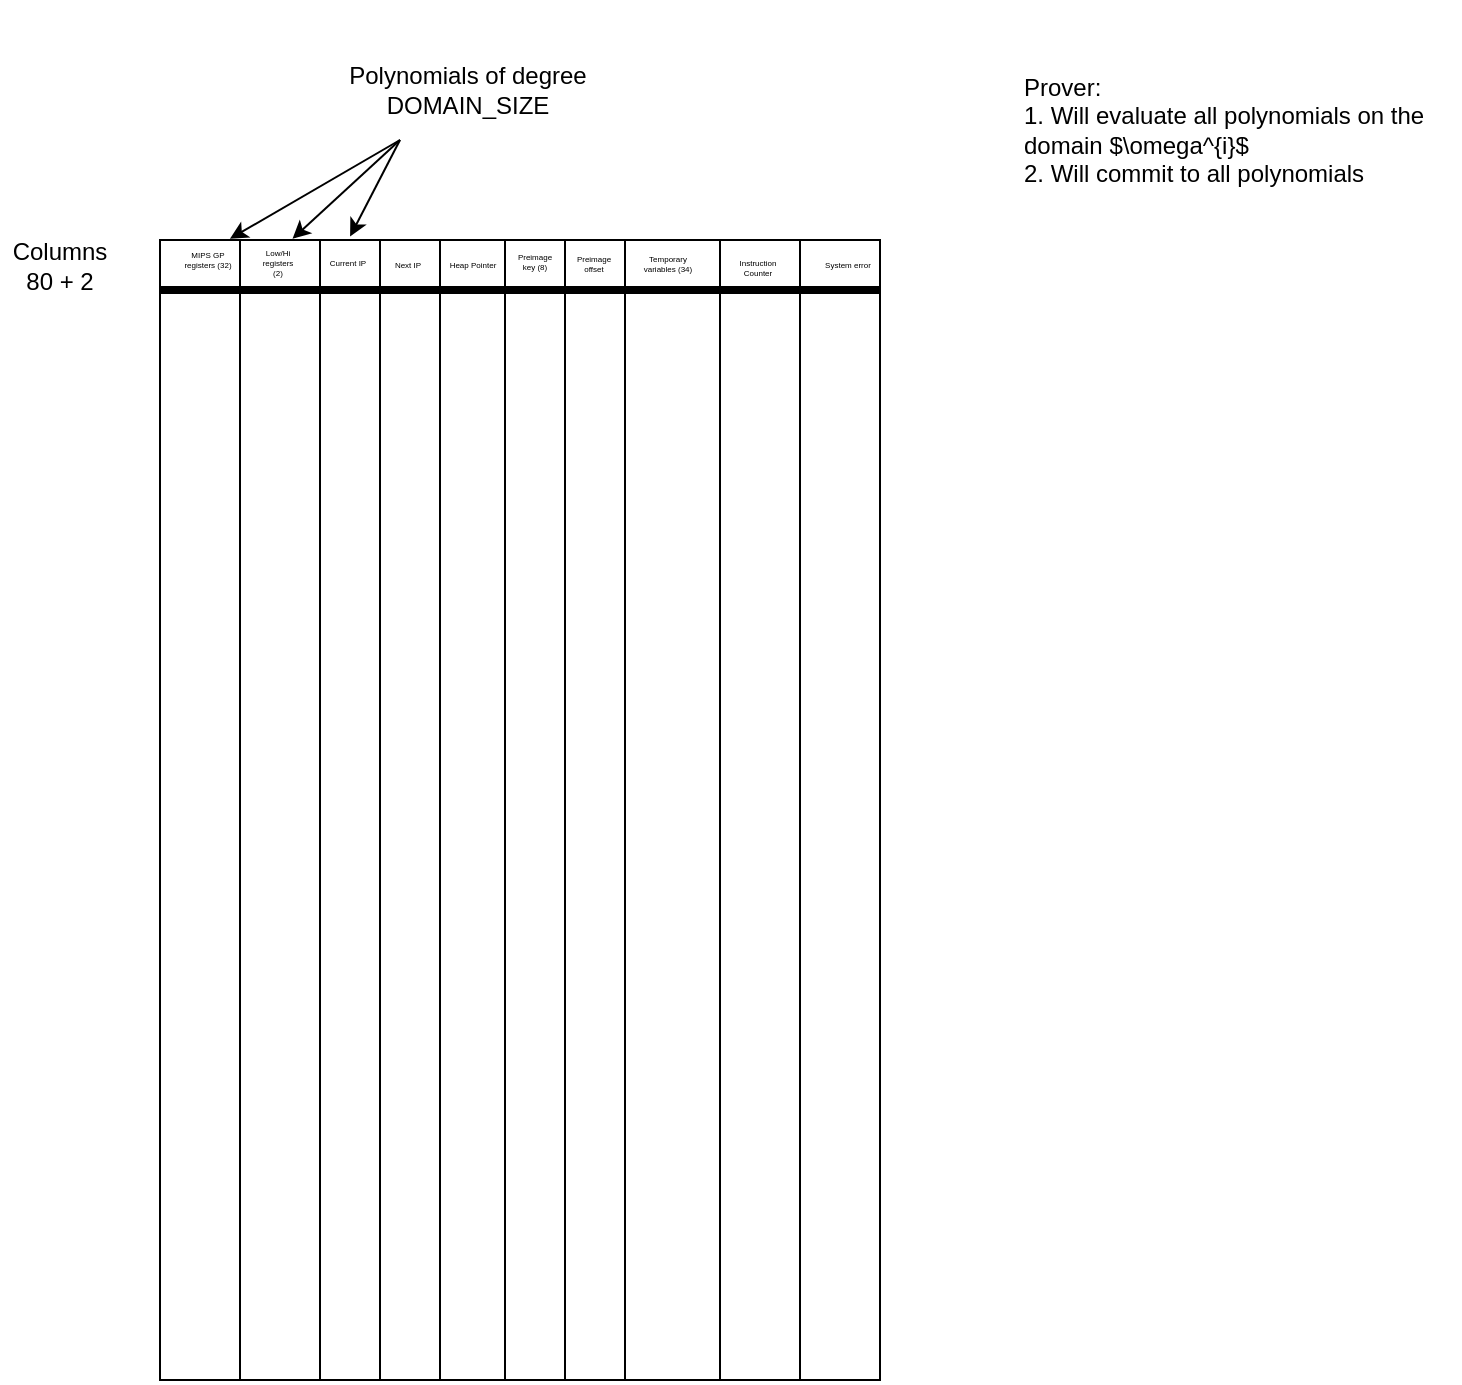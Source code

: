 <mxfile version="23.0.2" type="github">
  <diagram name="Page-1" id="kMYHpVpJY9JqcPuh49Y1">
    <mxGraphModel dx="574" dy="318" grid="1" gridSize="10" guides="1" tooltips="1" connect="1" arrows="1" fold="1" page="1" pageScale="1" pageWidth="850" pageHeight="1100" math="0" shadow="0">
      <root>
        <mxCell id="0" />
        <mxCell id="1" parent="0" />
        <mxCell id="3SwlQdrmeQlM3dl84obM-1" value="" style="rounded=0;whiteSpace=wrap;html=1;" parent="1" vertex="1">
          <mxGeometry x="140" y="140" width="360" height="570" as="geometry" />
        </mxCell>
        <mxCell id="3SwlQdrmeQlM3dl84obM-2" value="" style="endArrow=none;html=1;rounded=0;entryX=0.25;entryY=0;entryDx=0;entryDy=0;exitX=0.25;exitY=1;exitDx=0;exitDy=0;" parent="1" edge="1">
          <mxGeometry width="50" height="50" relative="1" as="geometry">
            <mxPoint x="180" y="710" as="sourcePoint" />
            <mxPoint x="180" y="140" as="targetPoint" />
            <Array as="points" />
          </mxGeometry>
        </mxCell>
        <mxCell id="3SwlQdrmeQlM3dl84obM-3" value="&lt;div style=&quot;font-size: 4px;&quot;&gt;MIPS GP registers (32)&lt;br style=&quot;font-size: 4px;&quot;&gt;&lt;/div&gt;" style="text;strokeColor=none;align=center;fillColor=none;html=1;verticalAlign=middle;whiteSpace=wrap;rounded=0;fontSize=4;" parent="1" vertex="1">
          <mxGeometry x="150" y="143.65" width="27.5" height="12.69" as="geometry" />
        </mxCell>
        <mxCell id="3SwlQdrmeQlM3dl84obM-4" value="" style="line;strokeWidth=4;html=1;perimeter=backbonePerimeter;points=[];outlineConnect=0;" parent="1" vertex="1">
          <mxGeometry x="140" y="160" width="360" height="10" as="geometry" />
        </mxCell>
        <mxCell id="3SwlQdrmeQlM3dl84obM-5" value="Columns 80 + 2" style="text;html=1;strokeColor=none;fillColor=none;align=center;verticalAlign=middle;whiteSpace=wrap;rounded=0;" parent="1" vertex="1">
          <mxGeometry x="60" y="138.17" width="60" height="30" as="geometry" />
        </mxCell>
        <mxCell id="3SwlQdrmeQlM3dl84obM-6" value="" style="endArrow=none;html=1;rounded=0;entryX=0.5;entryY=0;entryDx=0;entryDy=0;exitX=0.5;exitY=1;exitDx=0;exitDy=0;" parent="1" edge="1">
          <mxGeometry width="50" height="50" relative="1" as="geometry">
            <mxPoint x="220" y="710" as="sourcePoint" />
            <mxPoint x="220" y="140.0" as="targetPoint" />
            <Array as="points">
              <mxPoint x="220" y="150" />
            </Array>
          </mxGeometry>
        </mxCell>
        <mxCell id="3SwlQdrmeQlM3dl84obM-7" value="&lt;div style=&quot;font-size: 4px;&quot;&gt;Low/Hi registers (2)&lt;br style=&quot;font-size: 4px;&quot;&gt;&lt;/div&gt;" style="text;html=1;strokeColor=none;fillColor=none;align=center;verticalAlign=middle;whiteSpace=wrap;rounded=0;fontSize=4;" parent="1" vertex="1">
          <mxGeometry x="190" y="147.5" width="17.68" height="8.84" as="geometry" />
        </mxCell>
        <mxCell id="POlr-6bYtFFYUOJAmtRa-1" value="Current IP" style="text;html=1;strokeColor=none;fillColor=none;align=center;verticalAlign=middle;whiteSpace=wrap;rounded=0;fontSize=4;" parent="1" vertex="1">
          <mxGeometry x="220" y="147.5" width="27.68" height="8.84" as="geometry" />
        </mxCell>
        <mxCell id="POlr-6bYtFFYUOJAmtRa-2" value="Next IP" style="text;html=1;strokeColor=none;fillColor=none;align=center;verticalAlign=middle;whiteSpace=wrap;rounded=0;fontSize=4;" parent="1" vertex="1">
          <mxGeometry x="250" y="150" width="27.68" height="6.34" as="geometry" />
        </mxCell>
        <mxCell id="POlr-6bYtFFYUOJAmtRa-3" value="&lt;div&gt;Heap Pointer&lt;/div&gt;" style="text;html=1;strokeColor=none;fillColor=none;align=center;verticalAlign=middle;whiteSpace=wrap;rounded=0;fontSize=4;aspect=fixed;" parent="1" vertex="1">
          <mxGeometry x="280" y="145" width="32.5" height="16.25" as="geometry" />
        </mxCell>
        <mxCell id="POlr-6bYtFFYUOJAmtRa-4" value="" style="endArrow=none;html=1;rounded=0;entryX=0.5;entryY=0;entryDx=0;entryDy=0;exitX=0.5;exitY=1;exitDx=0;exitDy=0;" parent="1" edge="1">
          <mxGeometry width="50" height="50" relative="1" as="geometry">
            <mxPoint x="250" y="710" as="sourcePoint" />
            <mxPoint x="250" y="140.0" as="targetPoint" />
            <Array as="points">
              <mxPoint x="250" y="150" />
            </Array>
          </mxGeometry>
        </mxCell>
        <mxCell id="POlr-6bYtFFYUOJAmtRa-5" value="" style="endArrow=none;html=1;rounded=0;entryX=0.5;entryY=0;entryDx=0;entryDy=0;exitX=0.5;exitY=1;exitDx=0;exitDy=0;" parent="1" edge="1">
          <mxGeometry width="50" height="50" relative="1" as="geometry">
            <mxPoint x="280" y="710" as="sourcePoint" />
            <mxPoint x="280" y="140.0" as="targetPoint" />
            <Array as="points">
              <mxPoint x="280" y="150" />
            </Array>
          </mxGeometry>
        </mxCell>
        <mxCell id="POlr-6bYtFFYUOJAmtRa-7" value="" style="endArrow=none;html=1;rounded=0;entryX=0.25;entryY=0;entryDx=0;entryDy=0;exitX=0.25;exitY=1;exitDx=0;exitDy=0;" parent="1" edge="1">
          <mxGeometry width="50" height="50" relative="1" as="geometry">
            <mxPoint x="312.5" y="710" as="sourcePoint" />
            <mxPoint x="312.5" y="140" as="targetPoint" />
            <Array as="points" />
          </mxGeometry>
        </mxCell>
        <mxCell id="POlr-6bYtFFYUOJAmtRa-9" value="&lt;div&gt;Preimage key (8)&lt;/div&gt;" style="text;html=1;strokeColor=none;fillColor=none;align=center;verticalAlign=middle;whiteSpace=wrap;rounded=0;fontSize=4;" parent="1" vertex="1">
          <mxGeometry x="315" y="145" width="25" height="12.5" as="geometry" />
        </mxCell>
        <mxCell id="POlr-6bYtFFYUOJAmtRa-10" value="Preimage offset" style="text;html=1;strokeColor=none;fillColor=none;align=center;verticalAlign=middle;whiteSpace=wrap;rounded=0;fontSize=4;aspect=fixed;" parent="1" vertex="1">
          <mxGeometry x="342.5" y="145" width="27.5" height="13.75" as="geometry" />
        </mxCell>
        <mxCell id="POlr-6bYtFFYUOJAmtRa-11" value="" style="endArrow=none;html=1;rounded=0;entryX=0.25;entryY=0;entryDx=0;entryDy=0;exitX=0.25;exitY=1;exitDx=0;exitDy=0;" parent="1" edge="1">
          <mxGeometry width="50" height="50" relative="1" as="geometry">
            <mxPoint x="342.5" y="710" as="sourcePoint" />
            <mxPoint x="342.5" y="140" as="targetPoint" />
            <Array as="points" />
          </mxGeometry>
        </mxCell>
        <mxCell id="POlr-6bYtFFYUOJAmtRa-12" value="" style="endArrow=none;html=1;rounded=0;entryX=0.25;entryY=0;entryDx=0;entryDy=0;exitX=0.25;exitY=1;exitDx=0;exitDy=0;" parent="1" edge="1">
          <mxGeometry width="50" height="50" relative="1" as="geometry">
            <mxPoint x="372.5" y="710" as="sourcePoint" />
            <mxPoint x="372.5" y="140" as="targetPoint" />
            <Array as="points" />
          </mxGeometry>
        </mxCell>
        <mxCell id="POlr-6bYtFFYUOJAmtRa-13" value="Temporary variables (34)" style="text;html=1;strokeColor=none;fillColor=none;align=center;verticalAlign=middle;whiteSpace=wrap;rounded=0;fontSize=4;aspect=fixed;" parent="1" vertex="1">
          <mxGeometry x="380" y="145.05" width="27.5" height="13.75" as="geometry" />
        </mxCell>
        <mxCell id="POlr-6bYtFFYUOJAmtRa-14" value="" style="endArrow=none;html=1;rounded=0;entryX=0.25;entryY=0;entryDx=0;entryDy=0;exitX=0.25;exitY=1;exitDx=0;exitDy=0;" parent="1" edge="1">
          <mxGeometry width="50" height="50" relative="1" as="geometry">
            <mxPoint x="420" y="710" as="sourcePoint" />
            <mxPoint x="420" y="140" as="targetPoint" />
            <Array as="points">
              <mxPoint x="420" y="430" />
              <mxPoint x="420" y="290" />
            </Array>
          </mxGeometry>
        </mxCell>
        <mxCell id="POlr-6bYtFFYUOJAmtRa-24" value="" style="endArrow=classic;html=1;rounded=0;entryX=0.097;entryY=-0.001;entryDx=0;entryDy=0;entryPerimeter=0;" parent="1" target="3SwlQdrmeQlM3dl84obM-1" edge="1">
          <mxGeometry width="50" height="50" relative="1" as="geometry">
            <mxPoint x="260" y="90" as="sourcePoint" />
            <mxPoint x="360" y="180" as="targetPoint" />
          </mxGeometry>
        </mxCell>
        <mxCell id="POlr-6bYtFFYUOJAmtRa-25" value="" style="endArrow=classic;html=1;rounded=0;entryX=0.184;entryY=-0.001;entryDx=0;entryDy=0;entryPerimeter=0;" parent="1" target="3SwlQdrmeQlM3dl84obM-1" edge="1">
          <mxGeometry width="50" height="50" relative="1" as="geometry">
            <mxPoint x="260" y="90" as="sourcePoint" />
            <mxPoint x="186" y="149" as="targetPoint" />
          </mxGeometry>
        </mxCell>
        <mxCell id="POlr-6bYtFFYUOJAmtRa-26" value="" style="endArrow=classic;html=1;rounded=0;entryX=0.264;entryY=-0.003;entryDx=0;entryDy=0;entryPerimeter=0;" parent="1" target="3SwlQdrmeQlM3dl84obM-1" edge="1">
          <mxGeometry width="50" height="50" relative="1" as="geometry">
            <mxPoint x="260" y="90" as="sourcePoint" />
            <mxPoint x="218" y="149" as="targetPoint" />
          </mxGeometry>
        </mxCell>
        <mxCell id="POlr-6bYtFFYUOJAmtRa-27" value="Polynomials of degree DOMAIN_SIZE" style="text;html=1;strokeColor=none;fillColor=none;align=center;verticalAlign=middle;whiteSpace=wrap;rounded=0;" parent="1" vertex="1">
          <mxGeometry x="207.68" y="50" width="172.32" height="30" as="geometry" />
        </mxCell>
        <mxCell id="POlr-6bYtFFYUOJAmtRa-28" value="" style="endArrow=none;html=1;rounded=0;entryX=0.25;entryY=0;entryDx=0;entryDy=0;exitX=0.25;exitY=1;exitDx=0;exitDy=0;" parent="1" edge="1">
          <mxGeometry width="50" height="50" relative="1" as="geometry">
            <mxPoint x="460" y="710" as="sourcePoint" />
            <mxPoint x="460" y="140" as="targetPoint" />
            <Array as="points">
              <mxPoint x="460" y="430" />
              <mxPoint x="460" y="290" />
            </Array>
          </mxGeometry>
        </mxCell>
        <mxCell id="POlr-6bYtFFYUOJAmtRa-29" value="Instruction Counter" style="text;html=1;strokeColor=none;fillColor=none;align=center;verticalAlign=middle;whiteSpace=wrap;rounded=0;fontSize=4;aspect=fixed;" parent="1" vertex="1">
          <mxGeometry x="425" y="147.5" width="27.5" height="13.75" as="geometry" />
        </mxCell>
        <mxCell id="POlr-6bYtFFYUOJAmtRa-30" value="System error" style="text;html=1;strokeColor=none;fillColor=none;align=center;verticalAlign=middle;whiteSpace=wrap;rounded=0;fontSize=4;aspect=fixed;" parent="1" vertex="1">
          <mxGeometry x="470" y="146.25" width="27.5" height="13.75" as="geometry" />
        </mxCell>
        <mxCell id="uvInf3OIVlEMV9nhA1Ra-5" value="&lt;div align=&quot;left&quot;&gt;Prover:&lt;/div&gt;&lt;div align=&quot;left&quot;&gt;1. Will evaluate all polynomials on the domain $\omega^{i}$&lt;br&gt;&lt;/div&gt;&lt;div align=&quot;left&quot;&gt;2. Will commit to all polynomials&lt;/div&gt;" style="text;html=1;strokeColor=none;fillColor=none;align=left;verticalAlign=middle;whiteSpace=wrap;rounded=0;" vertex="1" parent="1">
          <mxGeometry x="570" y="20" width="220" height="130" as="geometry" />
        </mxCell>
      </root>
    </mxGraphModel>
  </diagram>
</mxfile>

